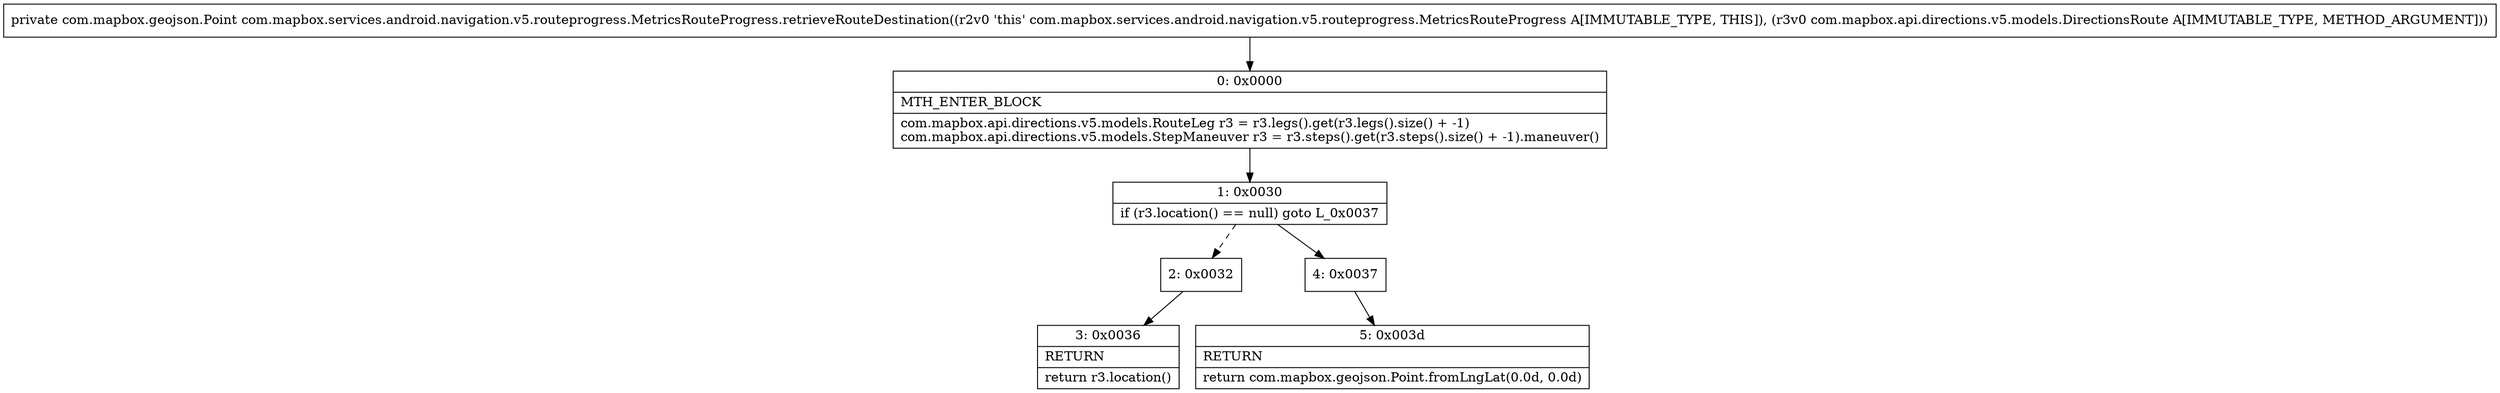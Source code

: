 digraph "CFG forcom.mapbox.services.android.navigation.v5.routeprogress.MetricsRouteProgress.retrieveRouteDestination(Lcom\/mapbox\/api\/directions\/v5\/models\/DirectionsRoute;)Lcom\/mapbox\/geojson\/Point;" {
Node_0 [shape=record,label="{0\:\ 0x0000|MTH_ENTER_BLOCK\l|com.mapbox.api.directions.v5.models.RouteLeg r3 = r3.legs().get(r3.legs().size() + \-1)\lcom.mapbox.api.directions.v5.models.StepManeuver r3 = r3.steps().get(r3.steps().size() + \-1).maneuver()\l}"];
Node_1 [shape=record,label="{1\:\ 0x0030|if (r3.location() == null) goto L_0x0037\l}"];
Node_2 [shape=record,label="{2\:\ 0x0032}"];
Node_3 [shape=record,label="{3\:\ 0x0036|RETURN\l|return r3.location()\l}"];
Node_4 [shape=record,label="{4\:\ 0x0037}"];
Node_5 [shape=record,label="{5\:\ 0x003d|RETURN\l|return com.mapbox.geojson.Point.fromLngLat(0.0d, 0.0d)\l}"];
MethodNode[shape=record,label="{private com.mapbox.geojson.Point com.mapbox.services.android.navigation.v5.routeprogress.MetricsRouteProgress.retrieveRouteDestination((r2v0 'this' com.mapbox.services.android.navigation.v5.routeprogress.MetricsRouteProgress A[IMMUTABLE_TYPE, THIS]), (r3v0 com.mapbox.api.directions.v5.models.DirectionsRoute A[IMMUTABLE_TYPE, METHOD_ARGUMENT])) }"];
MethodNode -> Node_0;
Node_0 -> Node_1;
Node_1 -> Node_2[style=dashed];
Node_1 -> Node_4;
Node_2 -> Node_3;
Node_4 -> Node_5;
}

